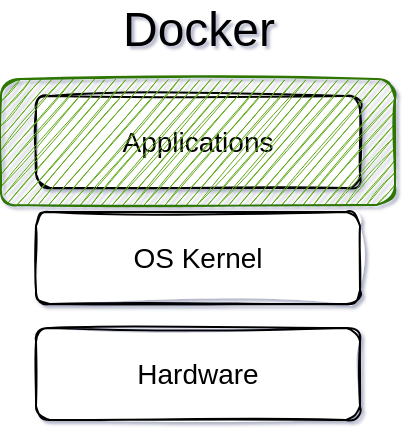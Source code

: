 <mxfile>
    <diagram id="AqjsPrtMuM5N9qTIHyTN" name="Page-1">
        <mxGraphModel dx="604" dy="917" grid="0" gridSize="10" guides="1" tooltips="1" connect="1" arrows="1" fold="1" page="1" pageScale="1" pageWidth="1169" pageHeight="827" math="0" shadow="1">
            <root>
                <mxCell id="0"/>
                <mxCell id="1" parent="0"/>
                <mxCell id="2" value="&lt;font style=&quot;font-size: 14px&quot;&gt;Applications&lt;/font&gt;" style="rounded=1;whiteSpace=wrap;html=1;sketch=1;" parent="1" vertex="1">
                    <mxGeometry x="50" y="85" width="162" height="46" as="geometry"/>
                </mxCell>
                <mxCell id="3" value="&lt;font style=&quot;font-size: 14px&quot;&gt;OS Kernel&lt;/font&gt;" style="rounded=1;whiteSpace=wrap;html=1;sketch=1;" parent="1" vertex="1">
                    <mxGeometry x="50" y="143" width="162" height="46" as="geometry"/>
                </mxCell>
                <mxCell id="4" value="&lt;font style=&quot;font-size: 14px&quot;&gt;Hardware&lt;/font&gt;" style="rounded=1;whiteSpace=wrap;html=1;sketch=1;" parent="1" vertex="1">
                    <mxGeometry x="50" y="201" width="162" height="46" as="geometry"/>
                </mxCell>
                <mxCell id="5" value="&lt;font style=&quot;font-size: 24px&quot;&gt;Docker&lt;/font&gt;" style="text;html=1;align=center;verticalAlign=middle;resizable=0;points=[];autosize=1;strokeColor=none;fillColor=none;fontSize=14;rounded=1;sketch=1;" parent="1" vertex="1">
                    <mxGeometry x="88" y="39" width="86" height="25" as="geometry"/>
                </mxCell>
                <mxCell id="7" value="" style="rounded=1;whiteSpace=wrap;html=1;fontSize=24;fillColor=#60a917;fontColor=#ffffff;strokeColor=#2D7600;gradientColor=none;glass=0;shadow=0;sketch=1;absoluteArcSize=0;" parent="1" vertex="1">
                    <mxGeometry x="32.5" y="76.5" width="197" height="63" as="geometry"/>
                </mxCell>
            </root>
        </mxGraphModel>
    </diagram>
</mxfile>
